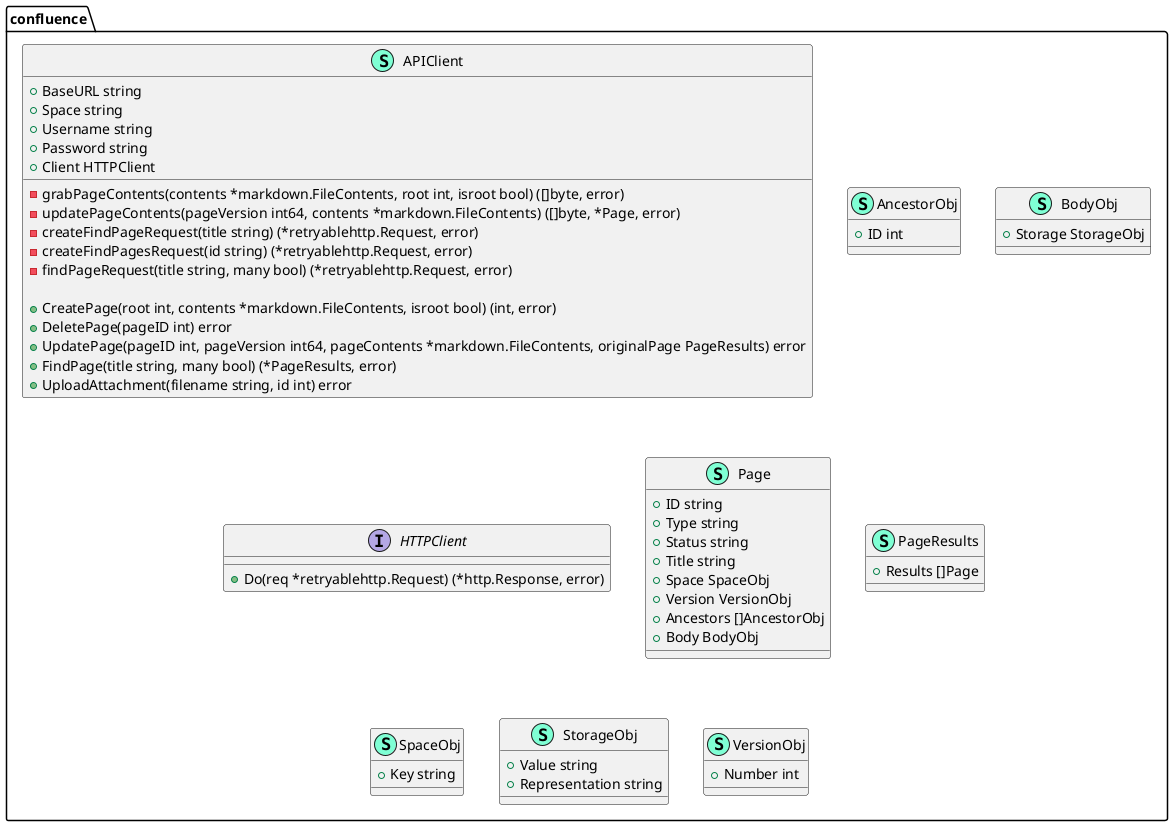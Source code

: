 @startuml
namespace confluence {
    class APIClient << (S,Aquamarine) >> {
        + BaseURL string
        + Space string
        + Username string
        + Password string
        + Client HTTPClient

        - grabPageContents(contents *markdown.FileContents, root int, isroot bool) ([]byte, error)
        - updatePageContents(pageVersion int64, contents *markdown.FileContents) ([]byte, *Page, error)
        - createFindPageRequest(title string) (*retryablehttp.Request, error)
        - createFindPagesRequest(id string) (*retryablehttp.Request, error)
        - findPageRequest(title string, many bool) (*retryablehttp.Request, error)

        + CreatePage(root int, contents *markdown.FileContents, isroot bool) (int, error)
        + DeletePage(pageID int) error
        + UpdatePage(pageID int, pageVersion int64, pageContents *markdown.FileContents, originalPage PageResults) error
        + FindPage(title string, many bool) (*PageResults, error)
        + UploadAttachment(filename string, id int) error

    }
    class AncestorObj << (S,Aquamarine) >> {
        + ID int

    }
    class BodyObj << (S,Aquamarine) >> {
        + Storage StorageObj

    }
    interface HTTPClient  {
        + Do(req *retryablehttp.Request) (*http.Response, error)

    }
    class Page << (S,Aquamarine) >> {
        + ID string
        + Type string
        + Status string
        + Title string
        + Space SpaceObj
        + Version VersionObj
        + Ancestors []AncestorObj
        + Body BodyObj

    }
    class PageResults << (S,Aquamarine) >> {
        + Results []Page

    }
    class SpaceObj << (S,Aquamarine) >> {
        + Key string

    }
    class StorageObj << (S,Aquamarine) >> {
        + Value string
        + Representation string

    }
    class VersionObj << (S,Aquamarine) >> {
        + Number int

    }
}


@enduml
